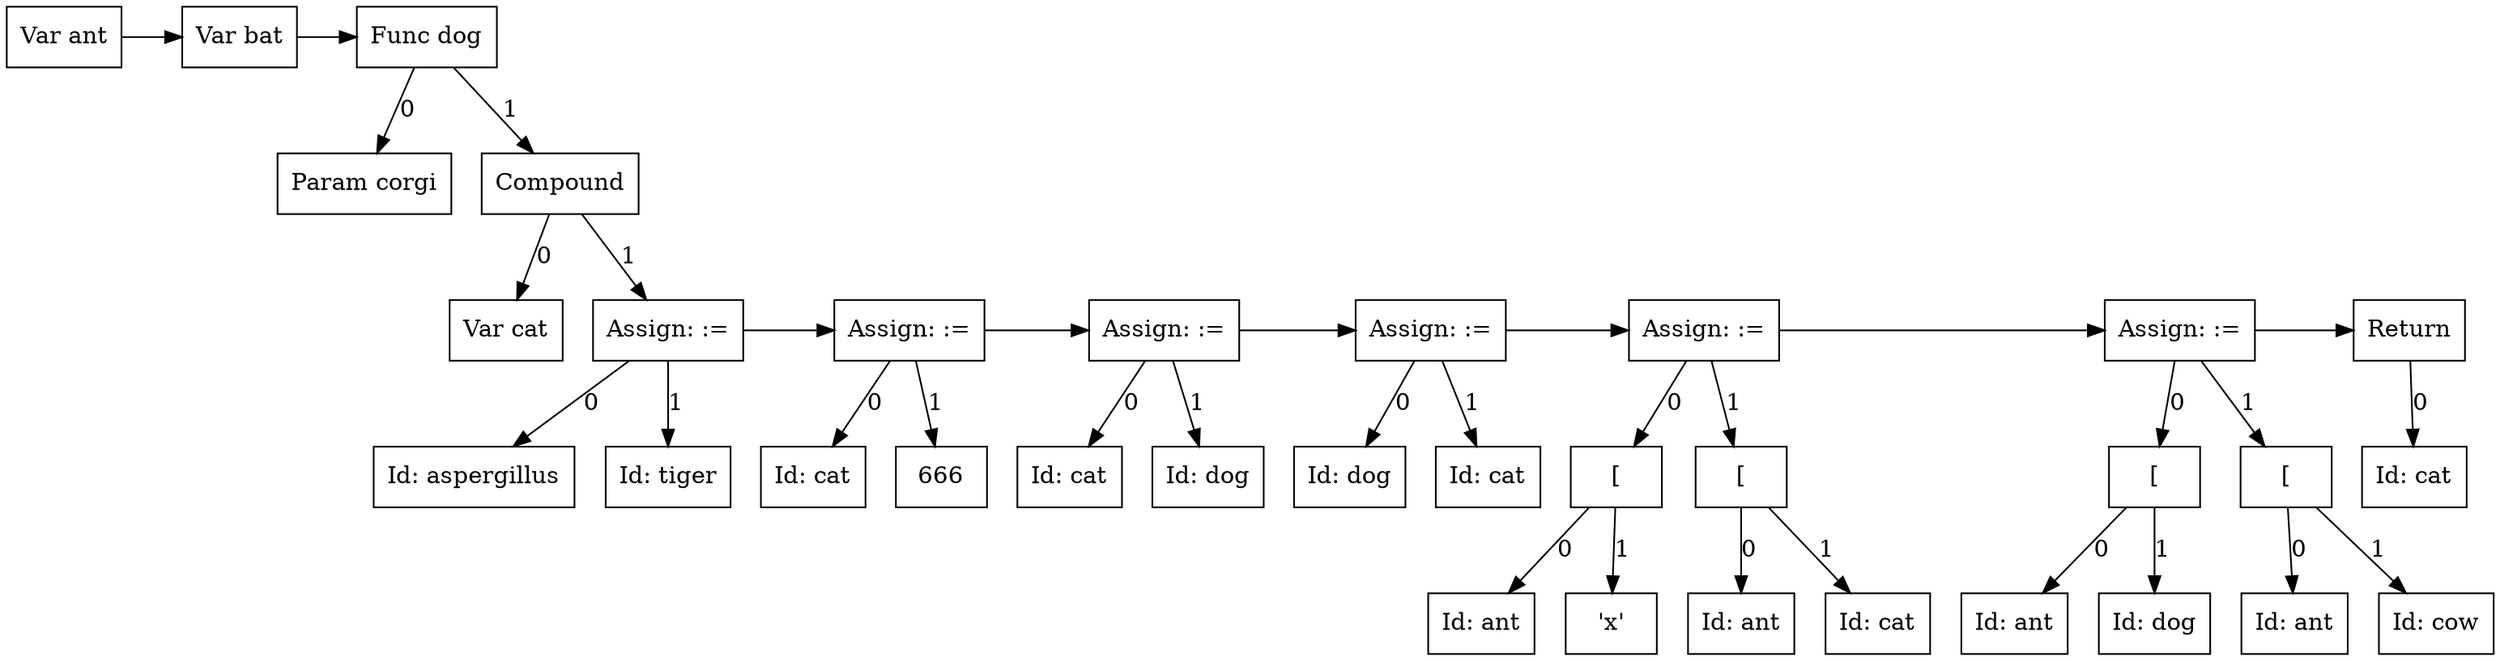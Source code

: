 digraph G {
node0 [label="Var ant"; shape=box];
subgraph SibNames_0 {
rankdir="LR"; rank="same";
node0 [label="Var ant"; shape=box];
node1 [label="Var bat"; shape=box];
node33 [label="Func dog"; shape=box];
}

subgraph SibPtrs_0 {
rankdir="LR";
node0 -> node1;
node1 -> node33;
}

subgraph childNames_33 {
rankdir="LR"; rank="same"; ordering=out
node2 [label="Param corgi"; shape=box];
node32 [label="Compound"; shape=box];
}

subgraph childPtrs_33 {
rankdir="TB";
node33 -> node2 [label="0"];
node33 -> node32 [label="1"];
}

subgraph childNames_32 {
rankdir="LR"; rank="same"; ordering=out
node3 [label="Var cat"; shape=box];
node6 [label="Assign: :="; shape=box];
}

subgraph childPtrs_32 {
rankdir="TB";
node32 -> node3 [label="0"];
node32 -> node6 [label="1"];
}

subgraph childNames_6 {
rankdir="LR"; rank="same"; ordering=out
node4 [label="Id: aspergillus"; shape=box];
node5 [label="Id: tiger"; shape=box];
}

subgraph childPtrs_6 {
rankdir="TB";
node6 -> node4 [label="0"];
node6 -> node5 [label="1"];
}

subgraph SibNames_6 {
rankdir="LR"; rank="same";
node6 [label="Assign: :="; shape=box];
node9 [label="Assign: :="; shape=box];
node12 [label="Assign: :="; shape=box];
node15 [label="Assign: :="; shape=box];
node22 [label="Assign: :="; shape=box];
node29 [label="Assign: :="; shape=box];
node31 [label="Return"; shape=box];
}

subgraph SibPtrs_6 {
rankdir="LR";
node6 -> node9;
node9 -> node12;
node12 -> node15;
node15 -> node22;
node22 -> node29;
node29 -> node31;
}

subgraph childNames_9 {
rankdir="LR"; rank="same"; ordering=out
node7 [label="Id: cat"; shape=box];
node8 [label="666"; shape=box];
}

subgraph childPtrs_9 {
rankdir="TB";
node9 -> node7 [label="0"];
node9 -> node8 [label="1"];
}

subgraph childNames_12 {
rankdir="LR"; rank="same"; ordering=out
node10 [label="Id: cat"; shape=box];
node11 [label="Id: dog"; shape=box];
}

subgraph childPtrs_12 {
rankdir="TB";
node12 -> node10 [label="0"];
node12 -> node11 [label="1"];
}

subgraph childNames_15 {
rankdir="LR"; rank="same"; ordering=out
node13 [label="Id: dog"; shape=box];
node14 [label="Id: cat"; shape=box];
}

subgraph childPtrs_15 {
rankdir="TB";
node15 -> node13 [label="0"];
node15 -> node14 [label="1"];
}

subgraph childNames_22 {
rankdir="LR"; rank="same"; ordering=out
node17 [label="["; shape=box];
node20 [label="["; shape=box];
}

subgraph childPtrs_22 {
rankdir="TB";
node22 -> node17 [label="0"];
node22 -> node20 [label="1"];
}

subgraph childNames_17 {
rankdir="LR"; rank="same"; ordering=out
node18 [label="Id: ant"; shape=box];
node16 [label="'x'"; shape=box];
}

subgraph childPtrs_17 {
rankdir="TB";
node17 -> node18 [label="0"];
node17 -> node16 [label="1"];
}

subgraph childNames_20 {
rankdir="LR"; rank="same"; ordering=out
node21 [label="Id: ant"; shape=box];
node19 [label="Id: cat"; shape=box];
}

subgraph childPtrs_20 {
rankdir="TB";
node20 -> node21 [label="0"];
node20 -> node19 [label="1"];
}

subgraph childNames_29 {
rankdir="LR"; rank="same"; ordering=out
node24 [label="["; shape=box];
node27 [label="["; shape=box];
}

subgraph childPtrs_29 {
rankdir="TB";
node29 -> node24 [label="0"];
node29 -> node27 [label="1"];
}

subgraph childNames_24 {
rankdir="LR"; rank="same"; ordering=out
node25 [label="Id: ant"; shape=box];
node23 [label="Id: dog"; shape=box];
}

subgraph childPtrs_24 {
rankdir="TB";
node24 -> node25 [label="0"];
node24 -> node23 [label="1"];
}

subgraph childNames_27 {
rankdir="LR"; rank="same"; ordering=out
node28 [label="Id: ant"; shape=box];
node26 [label="Id: cow"; shape=box];
}

subgraph childPtrs_27 {
rankdir="TB";
node27 -> node28 [label="0"];
node27 -> node26 [label="1"];
}

subgraph childNames_31 {
rankdir="LR"; rank="same"; ordering=out
node30 [label="Id: cat"; shape=box];
}

subgraph childPtrs_31 {
rankdir="TB";
node31 -> node30 [label="0"];
}

}
